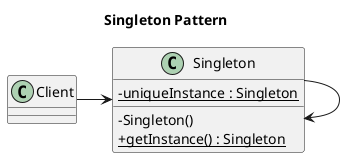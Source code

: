 @startuml
title Singleton Pattern

skinparam classAttributeIconSize 0

class Singleton{
 - {static} uniqueInstance : Singleton
 - Singleton()
 + {static} getInstance() : Singleton

}

Singleton --> Singleton
Client -> Singleton
@enduml